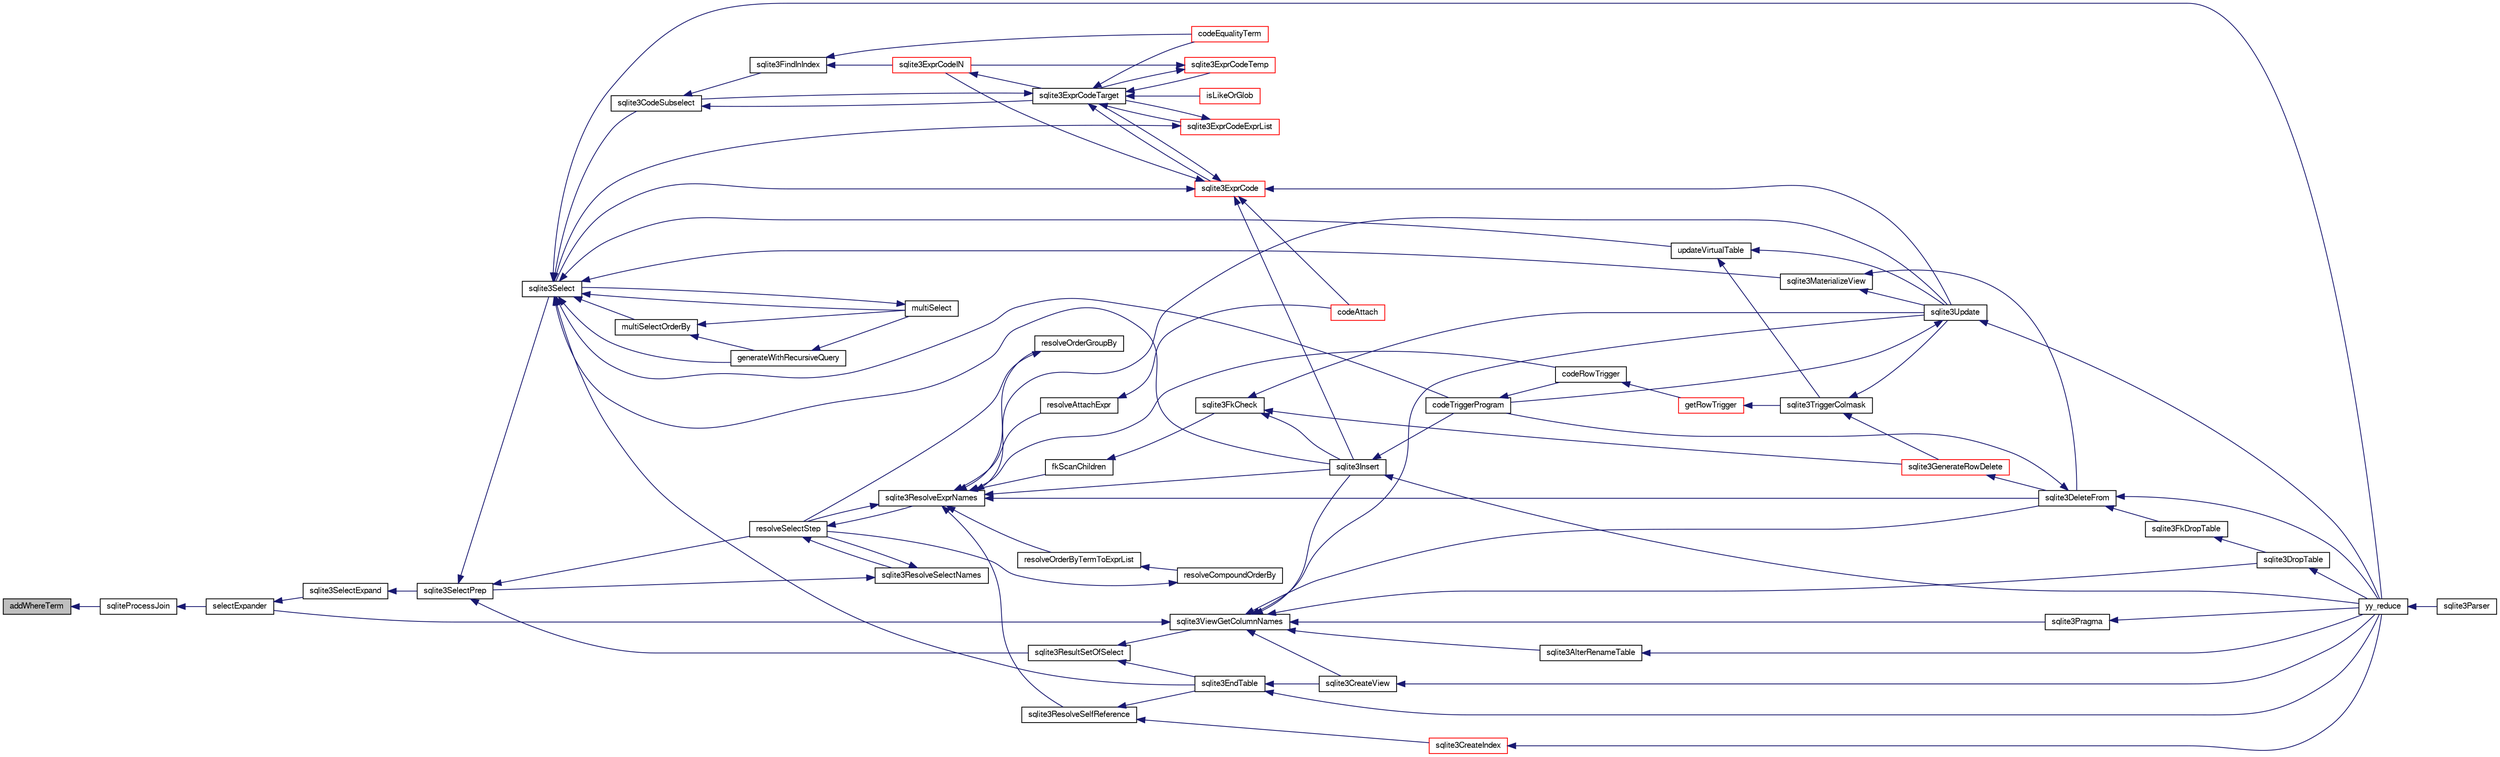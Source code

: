 digraph "addWhereTerm"
{
  edge [fontname="FreeSans",fontsize="10",labelfontname="FreeSans",labelfontsize="10"];
  node [fontname="FreeSans",fontsize="10",shape=record];
  rankdir="LR";
  Node4815 [label="addWhereTerm",height=0.2,width=0.4,color="black", fillcolor="grey75", style="filled", fontcolor="black"];
  Node4815 -> Node4816 [dir="back",color="midnightblue",fontsize="10",style="solid",fontname="FreeSans"];
  Node4816 [label="sqliteProcessJoin",height=0.2,width=0.4,color="black", fillcolor="white", style="filled",URL="$sqlite3_8c.html#a4c90acd601941efc455f7b09a7f9d6a9"];
  Node4816 -> Node4817 [dir="back",color="midnightblue",fontsize="10",style="solid",fontname="FreeSans"];
  Node4817 [label="selectExpander",height=0.2,width=0.4,color="black", fillcolor="white", style="filled",URL="$sqlite3_8c.html#abee977318fbf74531340c6e41b0ca953"];
  Node4817 -> Node4818 [dir="back",color="midnightblue",fontsize="10",style="solid",fontname="FreeSans"];
  Node4818 [label="sqlite3SelectExpand",height=0.2,width=0.4,color="black", fillcolor="white", style="filled",URL="$sqlite3_8c.html#ae55acd1d8219505e629c2148950fa3de"];
  Node4818 -> Node4819 [dir="back",color="midnightblue",fontsize="10",style="solid",fontname="FreeSans"];
  Node4819 [label="sqlite3SelectPrep",height=0.2,width=0.4,color="black", fillcolor="white", style="filled",URL="$sqlite3_8c.html#aa4385bd53c0a43dea72fbc23cc78e1c6"];
  Node4819 -> Node4820 [dir="back",color="midnightblue",fontsize="10",style="solid",fontname="FreeSans"];
  Node4820 [label="resolveSelectStep",height=0.2,width=0.4,color="black", fillcolor="white", style="filled",URL="$sqlite3_8c.html#a0b9015a9e505c63fd104dcbad672c814"];
  Node4820 -> Node4821 [dir="back",color="midnightblue",fontsize="10",style="solid",fontname="FreeSans"];
  Node4821 [label="sqlite3ResolveExprNames",height=0.2,width=0.4,color="black", fillcolor="white", style="filled",URL="$sqlite3_8c.html#a537cf717a3f847807d3a3fd65da636ad"];
  Node4821 -> Node4822 [dir="back",color="midnightblue",fontsize="10",style="solid",fontname="FreeSans"];
  Node4822 [label="resolveOrderByTermToExprList",height=0.2,width=0.4,color="black", fillcolor="white", style="filled",URL="$sqlite3_8c.html#ac7f7eabdc769257622ad90aac3e02fe6"];
  Node4822 -> Node4823 [dir="back",color="midnightblue",fontsize="10",style="solid",fontname="FreeSans"];
  Node4823 [label="resolveCompoundOrderBy",height=0.2,width=0.4,color="black", fillcolor="white", style="filled",URL="$sqlite3_8c.html#a462c5aa49cfd6aad6a92fa60ddefc569"];
  Node4823 -> Node4820 [dir="back",color="midnightblue",fontsize="10",style="solid",fontname="FreeSans"];
  Node4821 -> Node4824 [dir="back",color="midnightblue",fontsize="10",style="solid",fontname="FreeSans"];
  Node4824 [label="resolveOrderGroupBy",height=0.2,width=0.4,color="black", fillcolor="white", style="filled",URL="$sqlite3_8c.html#a4dc8ed6177a5de887eae1010992e3d00"];
  Node4824 -> Node4820 [dir="back",color="midnightblue",fontsize="10",style="solid",fontname="FreeSans"];
  Node4821 -> Node4820 [dir="back",color="midnightblue",fontsize="10",style="solid",fontname="FreeSans"];
  Node4821 -> Node4825 [dir="back",color="midnightblue",fontsize="10",style="solid",fontname="FreeSans"];
  Node4825 [label="sqlite3ResolveSelfReference",height=0.2,width=0.4,color="black", fillcolor="white", style="filled",URL="$sqlite3_8c.html#ab524095a849de78f8728167d19336094"];
  Node4825 -> Node4826 [dir="back",color="midnightblue",fontsize="10",style="solid",fontname="FreeSans"];
  Node4826 [label="sqlite3EndTable",height=0.2,width=0.4,color="black", fillcolor="white", style="filled",URL="$sqlite3_8c.html#a7b5f2c66c0f0b6f819d970ca389768b0"];
  Node4826 -> Node4827 [dir="back",color="midnightblue",fontsize="10",style="solid",fontname="FreeSans"];
  Node4827 [label="sqlite3CreateView",height=0.2,width=0.4,color="black", fillcolor="white", style="filled",URL="$sqlite3_8c.html#a9d85cb00ff71dee5cd9a019503a6982e"];
  Node4827 -> Node4828 [dir="back",color="midnightblue",fontsize="10",style="solid",fontname="FreeSans"];
  Node4828 [label="yy_reduce",height=0.2,width=0.4,color="black", fillcolor="white", style="filled",URL="$sqlite3_8c.html#a7c419a9b25711c666a9a2449ef377f14"];
  Node4828 -> Node4829 [dir="back",color="midnightblue",fontsize="10",style="solid",fontname="FreeSans"];
  Node4829 [label="sqlite3Parser",height=0.2,width=0.4,color="black", fillcolor="white", style="filled",URL="$sqlite3_8c.html#a0327d71a5fabe0b6a343d78a2602e72a"];
  Node4826 -> Node4828 [dir="back",color="midnightblue",fontsize="10",style="solid",fontname="FreeSans"];
  Node4825 -> Node4830 [dir="back",color="midnightblue",fontsize="10",style="solid",fontname="FreeSans"];
  Node4830 [label="sqlite3CreateIndex",height=0.2,width=0.4,color="red", fillcolor="white", style="filled",URL="$sqlite3_8c.html#a8dbe5e590ab6c58a8c45f34f7c81e825"];
  Node4830 -> Node4828 [dir="back",color="midnightblue",fontsize="10",style="solid",fontname="FreeSans"];
  Node4821 -> Node4833 [dir="back",color="midnightblue",fontsize="10",style="solid",fontname="FreeSans"];
  Node4833 [label="resolveAttachExpr",height=0.2,width=0.4,color="black", fillcolor="white", style="filled",URL="$sqlite3_8c.html#a2b0ae2ee3fae38ccc805f582a9ce38f5"];
  Node4833 -> Node4834 [dir="back",color="midnightblue",fontsize="10",style="solid",fontname="FreeSans"];
  Node4834 [label="codeAttach",height=0.2,width=0.4,color="red", fillcolor="white", style="filled",URL="$sqlite3_8c.html#ade4e9e30d828a19c191fdcb098676d5b"];
  Node4821 -> Node4837 [dir="back",color="midnightblue",fontsize="10",style="solid",fontname="FreeSans"];
  Node4837 [label="sqlite3DeleteFrom",height=0.2,width=0.4,color="black", fillcolor="white", style="filled",URL="$sqlite3_8c.html#ab9b4b45349188b49eabb23f94608a091"];
  Node4837 -> Node4838 [dir="back",color="midnightblue",fontsize="10",style="solid",fontname="FreeSans"];
  Node4838 [label="sqlite3FkDropTable",height=0.2,width=0.4,color="black", fillcolor="white", style="filled",URL="$sqlite3_8c.html#a1218c6fc74e89152ceaa4760e82f5ef9"];
  Node4838 -> Node4839 [dir="back",color="midnightblue",fontsize="10",style="solid",fontname="FreeSans"];
  Node4839 [label="sqlite3DropTable",height=0.2,width=0.4,color="black", fillcolor="white", style="filled",URL="$sqlite3_8c.html#a5534f77364b5568783c0e50db3c9defb"];
  Node4839 -> Node4828 [dir="back",color="midnightblue",fontsize="10",style="solid",fontname="FreeSans"];
  Node4837 -> Node4840 [dir="back",color="midnightblue",fontsize="10",style="solid",fontname="FreeSans"];
  Node4840 [label="codeTriggerProgram",height=0.2,width=0.4,color="black", fillcolor="white", style="filled",URL="$sqlite3_8c.html#a120801f59d9281d201d2ff4b2606836e"];
  Node4840 -> Node4841 [dir="back",color="midnightblue",fontsize="10",style="solid",fontname="FreeSans"];
  Node4841 [label="codeRowTrigger",height=0.2,width=0.4,color="black", fillcolor="white", style="filled",URL="$sqlite3_8c.html#a463cea5aaaf388b560b206570a0022fc"];
  Node4841 -> Node4842 [dir="back",color="midnightblue",fontsize="10",style="solid",fontname="FreeSans"];
  Node4842 [label="getRowTrigger",height=0.2,width=0.4,color="red", fillcolor="white", style="filled",URL="$sqlite3_8c.html#a69626ef20b540d1a2b19cf56f3f45689"];
  Node4842 -> Node4850 [dir="back",color="midnightblue",fontsize="10",style="solid",fontname="FreeSans"];
  Node4850 [label="sqlite3TriggerColmask",height=0.2,width=0.4,color="black", fillcolor="white", style="filled",URL="$sqlite3_8c.html#acace8e99e37ae5e84ea03c65e820c540"];
  Node4850 -> Node4845 [dir="back",color="midnightblue",fontsize="10",style="solid",fontname="FreeSans"];
  Node4845 [label="sqlite3GenerateRowDelete",height=0.2,width=0.4,color="red", fillcolor="white", style="filled",URL="$sqlite3_8c.html#a2c76cbf3027fc18fdbb8cb4cd96b77d9"];
  Node4845 -> Node4837 [dir="back",color="midnightblue",fontsize="10",style="solid",fontname="FreeSans"];
  Node4850 -> Node4848 [dir="back",color="midnightblue",fontsize="10",style="solid",fontname="FreeSans"];
  Node4848 [label="sqlite3Update",height=0.2,width=0.4,color="black", fillcolor="white", style="filled",URL="$sqlite3_8c.html#ac5aa67c46e8cc8174566fabe6809fafa"];
  Node4848 -> Node4840 [dir="back",color="midnightblue",fontsize="10",style="solid",fontname="FreeSans"];
  Node4848 -> Node4828 [dir="back",color="midnightblue",fontsize="10",style="solid",fontname="FreeSans"];
  Node4837 -> Node4828 [dir="back",color="midnightblue",fontsize="10",style="solid",fontname="FreeSans"];
  Node4821 -> Node4851 [dir="back",color="midnightblue",fontsize="10",style="solid",fontname="FreeSans"];
  Node4851 [label="fkScanChildren",height=0.2,width=0.4,color="black", fillcolor="white", style="filled",URL="$sqlite3_8c.html#a67c9dcb484336b3155e7a82a037d4691"];
  Node4851 -> Node4852 [dir="back",color="midnightblue",fontsize="10",style="solid",fontname="FreeSans"];
  Node4852 [label="sqlite3FkCheck",height=0.2,width=0.4,color="black", fillcolor="white", style="filled",URL="$sqlite3_8c.html#aa38fb76c7d6f48f19772877a41703b92"];
  Node4852 -> Node4845 [dir="back",color="midnightblue",fontsize="10",style="solid",fontname="FreeSans"];
  Node4852 -> Node4847 [dir="back",color="midnightblue",fontsize="10",style="solid",fontname="FreeSans"];
  Node4847 [label="sqlite3Insert",height=0.2,width=0.4,color="black", fillcolor="white", style="filled",URL="$sqlite3_8c.html#a5b17c9c2000bae6bdff8e6be48d7dc2b"];
  Node4847 -> Node4840 [dir="back",color="midnightblue",fontsize="10",style="solid",fontname="FreeSans"];
  Node4847 -> Node4828 [dir="back",color="midnightblue",fontsize="10",style="solid",fontname="FreeSans"];
  Node4852 -> Node4848 [dir="back",color="midnightblue",fontsize="10",style="solid",fontname="FreeSans"];
  Node4821 -> Node4847 [dir="back",color="midnightblue",fontsize="10",style="solid",fontname="FreeSans"];
  Node4821 -> Node4841 [dir="back",color="midnightblue",fontsize="10",style="solid",fontname="FreeSans"];
  Node4821 -> Node4848 [dir="back",color="midnightblue",fontsize="10",style="solid",fontname="FreeSans"];
  Node4820 -> Node4853 [dir="back",color="midnightblue",fontsize="10",style="solid",fontname="FreeSans"];
  Node4853 [label="sqlite3ResolveSelectNames",height=0.2,width=0.4,color="black", fillcolor="white", style="filled",URL="$sqlite3_8c.html#a0cf10c480643b1ab9eaa02056a400734"];
  Node4853 -> Node4820 [dir="back",color="midnightblue",fontsize="10",style="solid",fontname="FreeSans"];
  Node4853 -> Node4819 [dir="back",color="midnightblue",fontsize="10",style="solid",fontname="FreeSans"];
  Node4819 -> Node4854 [dir="back",color="midnightblue",fontsize="10",style="solid",fontname="FreeSans"];
  Node4854 [label="sqlite3ResultSetOfSelect",height=0.2,width=0.4,color="black", fillcolor="white", style="filled",URL="$sqlite3_8c.html#ade35a86757654a36498d74152aa2fda8"];
  Node4854 -> Node4826 [dir="back",color="midnightblue",fontsize="10",style="solid",fontname="FreeSans"];
  Node4854 -> Node4855 [dir="back",color="midnightblue",fontsize="10",style="solid",fontname="FreeSans"];
  Node4855 [label="sqlite3ViewGetColumnNames",height=0.2,width=0.4,color="black", fillcolor="white", style="filled",URL="$sqlite3_8c.html#aebc7cd8d9e2bd174ae0a60363d3f6ce8"];
  Node4855 -> Node4856 [dir="back",color="midnightblue",fontsize="10",style="solid",fontname="FreeSans"];
  Node4856 [label="sqlite3AlterRenameTable",height=0.2,width=0.4,color="black", fillcolor="white", style="filled",URL="$sqlite3_8c.html#aa5cfdb507ff74e559f2efb0318c96d2c"];
  Node4856 -> Node4828 [dir="back",color="midnightblue",fontsize="10",style="solid",fontname="FreeSans"];
  Node4855 -> Node4827 [dir="back",color="midnightblue",fontsize="10",style="solid",fontname="FreeSans"];
  Node4855 -> Node4839 [dir="back",color="midnightblue",fontsize="10",style="solid",fontname="FreeSans"];
  Node4855 -> Node4837 [dir="back",color="midnightblue",fontsize="10",style="solid",fontname="FreeSans"];
  Node4855 -> Node4847 [dir="back",color="midnightblue",fontsize="10",style="solid",fontname="FreeSans"];
  Node4855 -> Node4857 [dir="back",color="midnightblue",fontsize="10",style="solid",fontname="FreeSans"];
  Node4857 [label="sqlite3Pragma",height=0.2,width=0.4,color="black", fillcolor="white", style="filled",URL="$sqlite3_8c.html#a111391370f58f8e6a6eca51fd34d62ed"];
  Node4857 -> Node4828 [dir="back",color="midnightblue",fontsize="10",style="solid",fontname="FreeSans"];
  Node4855 -> Node4817 [dir="back",color="midnightblue",fontsize="10",style="solid",fontname="FreeSans"];
  Node4855 -> Node4848 [dir="back",color="midnightblue",fontsize="10",style="solid",fontname="FreeSans"];
  Node4819 -> Node4858 [dir="back",color="midnightblue",fontsize="10",style="solid",fontname="FreeSans"];
  Node4858 [label="sqlite3Select",height=0.2,width=0.4,color="black", fillcolor="white", style="filled",URL="$sqlite3_8c.html#a2465ee8c956209ba4b272477b7c21a45"];
  Node4858 -> Node4859 [dir="back",color="midnightblue",fontsize="10",style="solid",fontname="FreeSans"];
  Node4859 [label="sqlite3CodeSubselect",height=0.2,width=0.4,color="black", fillcolor="white", style="filled",URL="$sqlite3_8c.html#aa69b46d2204a1d1b110107a1be12ee0c"];
  Node4859 -> Node4860 [dir="back",color="midnightblue",fontsize="10",style="solid",fontname="FreeSans"];
  Node4860 [label="sqlite3FindInIndex",height=0.2,width=0.4,color="black", fillcolor="white", style="filled",URL="$sqlite3_8c.html#af7d8c56ab0231f44bb5f87b3fafeffb2"];
  Node4860 -> Node4861 [dir="back",color="midnightblue",fontsize="10",style="solid",fontname="FreeSans"];
  Node4861 [label="sqlite3ExprCodeIN",height=0.2,width=0.4,color="red", fillcolor="white", style="filled",URL="$sqlite3_8c.html#ad9cf4f5b5ffb90c24a4a0900c8626193"];
  Node4861 -> Node4862 [dir="back",color="midnightblue",fontsize="10",style="solid",fontname="FreeSans"];
  Node4862 [label="sqlite3ExprCodeTarget",height=0.2,width=0.4,color="black", fillcolor="white", style="filled",URL="$sqlite3_8c.html#a4f308397a0a3ed299ed31aaa1ae2a293"];
  Node4862 -> Node4859 [dir="back",color="midnightblue",fontsize="10",style="solid",fontname="FreeSans"];
  Node4862 -> Node4863 [dir="back",color="midnightblue",fontsize="10",style="solid",fontname="FreeSans"];
  Node4863 [label="sqlite3ExprCodeTemp",height=0.2,width=0.4,color="red", fillcolor="white", style="filled",URL="$sqlite3_8c.html#a3bc5c1ccb3c5851847e2aeb4a84ae1fc"];
  Node4863 -> Node4861 [dir="back",color="midnightblue",fontsize="10",style="solid",fontname="FreeSans"];
  Node4863 -> Node4862 [dir="back",color="midnightblue",fontsize="10",style="solid",fontname="FreeSans"];
  Node4862 -> Node4876 [dir="back",color="midnightblue",fontsize="10",style="solid",fontname="FreeSans"];
  Node4876 [label="sqlite3ExprCode",height=0.2,width=0.4,color="red", fillcolor="white", style="filled",URL="$sqlite3_8c.html#a75f270fb0b111b86924cca4ea507b417"];
  Node4876 -> Node4861 [dir="back",color="midnightblue",fontsize="10",style="solid",fontname="FreeSans"];
  Node4876 -> Node4862 [dir="back",color="midnightblue",fontsize="10",style="solid",fontname="FreeSans"];
  Node4876 -> Node4834 [dir="back",color="midnightblue",fontsize="10",style="solid",fontname="FreeSans"];
  Node4876 -> Node4847 [dir="back",color="midnightblue",fontsize="10",style="solid",fontname="FreeSans"];
  Node4876 -> Node4858 [dir="back",color="midnightblue",fontsize="10",style="solid",fontname="FreeSans"];
  Node4876 -> Node4848 [dir="back",color="midnightblue",fontsize="10",style="solid",fontname="FreeSans"];
  Node4862 -> Node4885 [dir="back",color="midnightblue",fontsize="10",style="solid",fontname="FreeSans"];
  Node4885 [label="sqlite3ExprCodeExprList",height=0.2,width=0.4,color="red", fillcolor="white", style="filled",URL="$sqlite3_8c.html#a05b2b3dc3de7565de24eb3a2ff4e9566"];
  Node4885 -> Node4862 [dir="back",color="midnightblue",fontsize="10",style="solid",fontname="FreeSans"];
  Node4885 -> Node4858 [dir="back",color="midnightblue",fontsize="10",style="solid",fontname="FreeSans"];
  Node4862 -> Node4888 [dir="back",color="midnightblue",fontsize="10",style="solid",fontname="FreeSans"];
  Node4888 [label="isLikeOrGlob",height=0.2,width=0.4,color="red", fillcolor="white", style="filled",URL="$sqlite3_8c.html#a6c38e495198bf8976f68d1a6ebd74a50"];
  Node4862 -> Node4897 [dir="back",color="midnightblue",fontsize="10",style="solid",fontname="FreeSans"];
  Node4897 [label="codeEqualityTerm",height=0.2,width=0.4,color="red", fillcolor="white", style="filled",URL="$sqlite3_8c.html#ad88a57073f031452c9843e97f15acc47"];
  Node4860 -> Node4897 [dir="back",color="midnightblue",fontsize="10",style="solid",fontname="FreeSans"];
  Node4859 -> Node4862 [dir="back",color="midnightblue",fontsize="10",style="solid",fontname="FreeSans"];
  Node4858 -> Node4826 [dir="back",color="midnightblue",fontsize="10",style="solid",fontname="FreeSans"];
  Node4858 -> Node4899 [dir="back",color="midnightblue",fontsize="10",style="solid",fontname="FreeSans"];
  Node4899 [label="sqlite3MaterializeView",height=0.2,width=0.4,color="black", fillcolor="white", style="filled",URL="$sqlite3_8c.html#a4557984b0b75f998fb0c3f231c9b1def"];
  Node4899 -> Node4837 [dir="back",color="midnightblue",fontsize="10",style="solid",fontname="FreeSans"];
  Node4899 -> Node4848 [dir="back",color="midnightblue",fontsize="10",style="solid",fontname="FreeSans"];
  Node4858 -> Node4847 [dir="back",color="midnightblue",fontsize="10",style="solid",fontname="FreeSans"];
  Node4858 -> Node4881 [dir="back",color="midnightblue",fontsize="10",style="solid",fontname="FreeSans"];
  Node4881 [label="generateWithRecursiveQuery",height=0.2,width=0.4,color="black", fillcolor="white", style="filled",URL="$sqlite3_8c.html#ade2c3663fa9c3b9676507984b9483942"];
  Node4881 -> Node4882 [dir="back",color="midnightblue",fontsize="10",style="solid",fontname="FreeSans"];
  Node4882 [label="multiSelect",height=0.2,width=0.4,color="black", fillcolor="white", style="filled",URL="$sqlite3_8c.html#a6456c61f3d9b2389738753cedfa24fa7"];
  Node4882 -> Node4858 [dir="back",color="midnightblue",fontsize="10",style="solid",fontname="FreeSans"];
  Node4858 -> Node4882 [dir="back",color="midnightblue",fontsize="10",style="solid",fontname="FreeSans"];
  Node4858 -> Node4883 [dir="back",color="midnightblue",fontsize="10",style="solid",fontname="FreeSans"];
  Node4883 [label="multiSelectOrderBy",height=0.2,width=0.4,color="black", fillcolor="white", style="filled",URL="$sqlite3_8c.html#afcdb8488c6f4dfdadaf9f04bca35b808"];
  Node4883 -> Node4881 [dir="back",color="midnightblue",fontsize="10",style="solid",fontname="FreeSans"];
  Node4883 -> Node4882 [dir="back",color="midnightblue",fontsize="10",style="solid",fontname="FreeSans"];
  Node4858 -> Node4840 [dir="back",color="midnightblue",fontsize="10",style="solid",fontname="FreeSans"];
  Node4858 -> Node4900 [dir="back",color="midnightblue",fontsize="10",style="solid",fontname="FreeSans"];
  Node4900 [label="updateVirtualTable",height=0.2,width=0.4,color="black", fillcolor="white", style="filled",URL="$sqlite3_8c.html#a740220531db9293c39a2cdd7da3f74e1"];
  Node4900 -> Node4850 [dir="back",color="midnightblue",fontsize="10",style="solid",fontname="FreeSans"];
  Node4900 -> Node4848 [dir="back",color="midnightblue",fontsize="10",style="solid",fontname="FreeSans"];
  Node4858 -> Node4828 [dir="back",color="midnightblue",fontsize="10",style="solid",fontname="FreeSans"];
}
